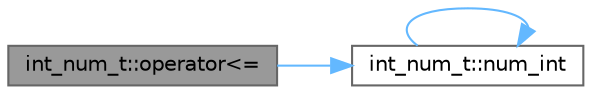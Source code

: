 digraph "int_num_t::operator&lt;="
{
 // INTERACTIVE_SVG=YES
 // LATEX_PDF_SIZE
  bgcolor="transparent";
  edge [fontname=Helvetica,fontsize=10,labelfontname=Helvetica,labelfontsize=10];
  node [fontname=Helvetica,fontsize=10,shape=box,height=0.2,width=0.4];
  rankdir="LR";
  Node1 [label="int_num_t::operator\<=",height=0.2,width=0.4,color="gray40", fillcolor="grey60", style="filled", fontcolor="black",tooltip=" "];
  Node1 -> Node2 [color="steelblue1",style="solid"];
  Node2 [label="int_num_t::num_int",height=0.2,width=0.4,color="grey40", fillcolor="white", style="filled",URL="$structint__num__t.html#ae209e7a115353db1633459a602d24e0b",tooltip=" "];
  Node2 -> Node2 [color="steelblue1",style="solid"];
}
